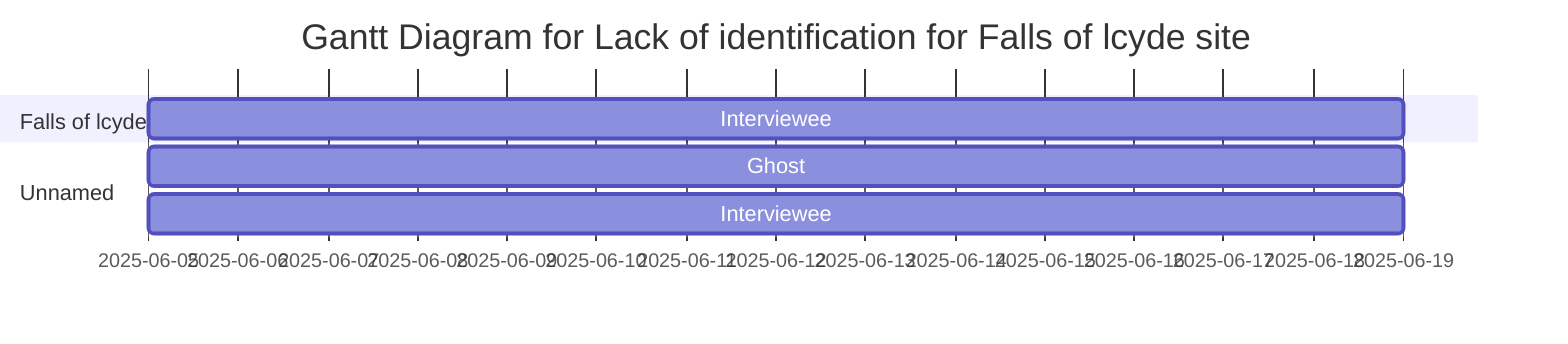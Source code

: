 gantt
  title Gantt Diagram for Lack of identification for Falls of lcyde site
  dateFormat YYYY-MM-DD

  section Falls of lcyde
    Interviewee :1023277b-08ed-4ff6-a49c-f5b509eeb708, 2025-06-05, 14d

  section Unnamed
    Ghost :ee42db45-8b41-4325-aef5-df773852534a, 2025-06-05, 14d
    Interviewee :1023277b-08ed-4ff6-a49c-f5b509eeb708, 2025-06-05, 14d